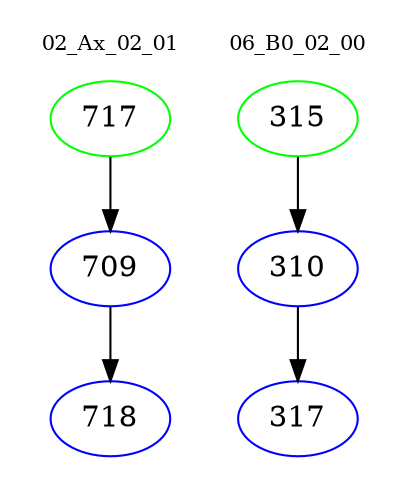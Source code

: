 digraph{
subgraph cluster_0 {
color = white
label = "02_Ax_02_01";
fontsize=10;
T0_717 [label="717", color="green"]
T0_717 -> T0_709 [color="black"]
T0_709 [label="709", color="blue"]
T0_709 -> T0_718 [color="black"]
T0_718 [label="718", color="blue"]
}
subgraph cluster_1 {
color = white
label = "06_B0_02_00";
fontsize=10;
T1_315 [label="315", color="green"]
T1_315 -> T1_310 [color="black"]
T1_310 [label="310", color="blue"]
T1_310 -> T1_317 [color="black"]
T1_317 [label="317", color="blue"]
}
}
